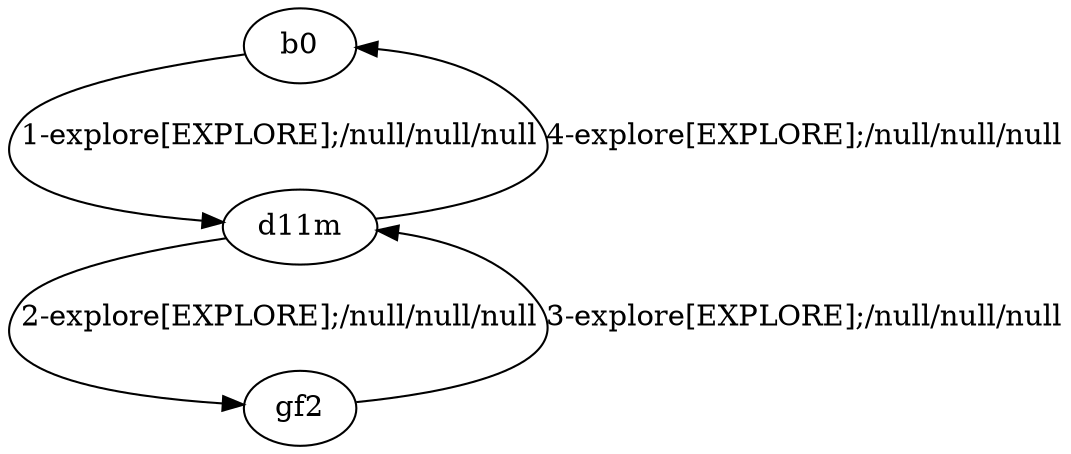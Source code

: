 # Total number of goals covered by this test: 1
# gf2 --> d11m

digraph g {
"b0" -> "d11m" [label = "1-explore[EXPLORE];/null/null/null"];
"d11m" -> "gf2" [label = "2-explore[EXPLORE];/null/null/null"];
"gf2" -> "d11m" [label = "3-explore[EXPLORE];/null/null/null"];
"d11m" -> "b0" [label = "4-explore[EXPLORE];/null/null/null"];
}